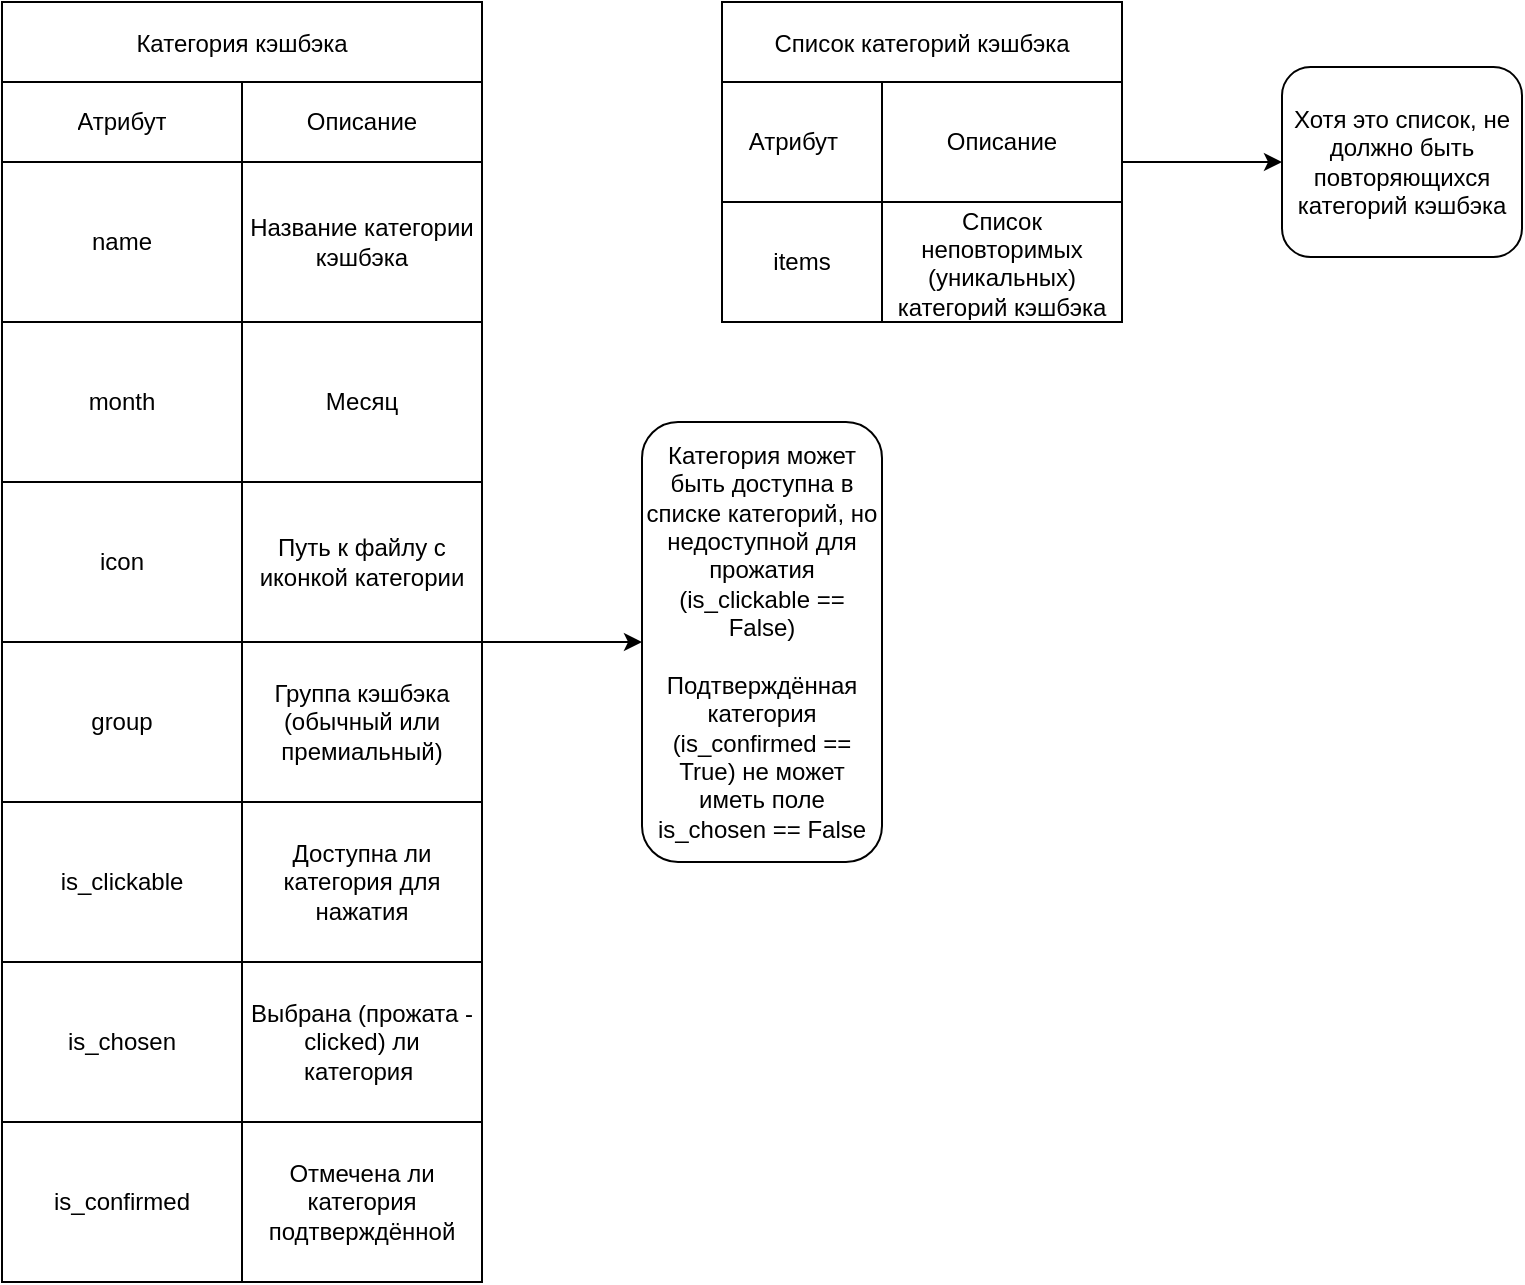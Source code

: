 <mxfile version="24.7.17">
  <diagram name="Page-1" id="cx02CMatr94ILN04bPKe">
    <mxGraphModel dx="1368" dy="835" grid="1" gridSize="10" guides="1" tooltips="1" connect="1" arrows="1" fold="1" page="1" pageScale="1" pageWidth="1100" pageHeight="850" math="0" shadow="0">
      <root>
        <mxCell id="0" />
        <mxCell id="1" parent="0" />
        <mxCell id="ibllBAHYzR9Kgjg2L-2O-74" value="" style="edgeStyle=orthogonalEdgeStyle;rounded=0;orthogonalLoop=1;jettySize=auto;html=1;" parent="1" source="ibllBAHYzR9Kgjg2L-2O-44" target="ibllBAHYzR9Kgjg2L-2O-73" edge="1">
          <mxGeometry relative="1" as="geometry" />
        </mxCell>
        <mxCell id="ibllBAHYzR9Kgjg2L-2O-44" value="Категория кэшбэка" style="shape=table;startSize=40;container=1;collapsible=0;childLayout=tableLayout;" parent="1" vertex="1">
          <mxGeometry x="40" y="40" width="240" height="640" as="geometry" />
        </mxCell>
        <mxCell id="ibllBAHYzR9Kgjg2L-2O-45" value="" style="shape=tableRow;horizontal=0;startSize=0;swimlaneHead=0;swimlaneBody=0;strokeColor=inherit;top=0;left=0;bottom=0;right=0;collapsible=0;dropTarget=0;fillColor=none;points=[[0,0.5],[1,0.5]];portConstraint=eastwest;" parent="ibllBAHYzR9Kgjg2L-2O-44" vertex="1">
          <mxGeometry y="40" width="240" height="40" as="geometry" />
        </mxCell>
        <mxCell id="ibllBAHYzR9Kgjg2L-2O-46" value="Атрибут" style="shape=partialRectangle;html=1;whiteSpace=wrap;connectable=0;strokeColor=inherit;overflow=hidden;fillColor=none;top=0;left=0;bottom=0;right=0;pointerEvents=1;" parent="ibllBAHYzR9Kgjg2L-2O-45" vertex="1">
          <mxGeometry width="120" height="40" as="geometry">
            <mxRectangle width="120" height="40" as="alternateBounds" />
          </mxGeometry>
        </mxCell>
        <mxCell id="ibllBAHYzR9Kgjg2L-2O-48" value="Описание" style="shape=partialRectangle;html=1;whiteSpace=wrap;connectable=0;strokeColor=inherit;overflow=hidden;fillColor=none;top=0;left=0;bottom=0;right=0;pointerEvents=1;" parent="ibllBAHYzR9Kgjg2L-2O-45" vertex="1">
          <mxGeometry x="120" width="120" height="40" as="geometry">
            <mxRectangle width="120" height="40" as="alternateBounds" />
          </mxGeometry>
        </mxCell>
        <mxCell id="ibllBAHYzR9Kgjg2L-2O-50" value="" style="shape=tableRow;horizontal=0;startSize=0;swimlaneHead=0;swimlaneBody=0;strokeColor=inherit;top=0;left=0;bottom=0;right=0;collapsible=0;dropTarget=0;fillColor=none;points=[[0,0.5],[1,0.5]];portConstraint=eastwest;" parent="ibllBAHYzR9Kgjg2L-2O-44" vertex="1">
          <mxGeometry y="80" width="240" height="80" as="geometry" />
        </mxCell>
        <mxCell id="ibllBAHYzR9Kgjg2L-2O-51" value="name" style="shape=partialRectangle;html=1;whiteSpace=wrap;connectable=0;strokeColor=inherit;overflow=hidden;fillColor=none;top=0;left=0;bottom=0;right=0;pointerEvents=1;" parent="ibllBAHYzR9Kgjg2L-2O-50" vertex="1">
          <mxGeometry width="120" height="80" as="geometry">
            <mxRectangle width="120" height="80" as="alternateBounds" />
          </mxGeometry>
        </mxCell>
        <mxCell id="ibllBAHYzR9Kgjg2L-2O-53" value="Название категории кэшбэка" style="shape=partialRectangle;html=1;whiteSpace=wrap;connectable=0;strokeColor=inherit;overflow=hidden;fillColor=none;top=0;left=0;bottom=0;right=0;pointerEvents=1;" parent="ibllBAHYzR9Kgjg2L-2O-50" vertex="1">
          <mxGeometry x="120" width="120" height="80" as="geometry">
            <mxRectangle width="120" height="80" as="alternateBounds" />
          </mxGeometry>
        </mxCell>
        <mxCell id="ibllBAHYzR9Kgjg2L-2O-91" style="shape=tableRow;horizontal=0;startSize=0;swimlaneHead=0;swimlaneBody=0;strokeColor=inherit;top=0;left=0;bottom=0;right=0;collapsible=0;dropTarget=0;fillColor=none;points=[[0,0.5],[1,0.5]];portConstraint=eastwest;" parent="ibllBAHYzR9Kgjg2L-2O-44" vertex="1">
          <mxGeometry y="160" width="240" height="80" as="geometry" />
        </mxCell>
        <mxCell id="ibllBAHYzR9Kgjg2L-2O-92" value="month" style="shape=partialRectangle;html=1;whiteSpace=wrap;connectable=0;strokeColor=inherit;overflow=hidden;fillColor=none;top=0;left=0;bottom=0;right=0;pointerEvents=1;" parent="ibllBAHYzR9Kgjg2L-2O-91" vertex="1">
          <mxGeometry width="120" height="80" as="geometry">
            <mxRectangle width="120" height="80" as="alternateBounds" />
          </mxGeometry>
        </mxCell>
        <mxCell id="ibllBAHYzR9Kgjg2L-2O-94" value="Месяц" style="shape=partialRectangle;html=1;whiteSpace=wrap;connectable=0;strokeColor=inherit;overflow=hidden;fillColor=none;top=0;left=0;bottom=0;right=0;pointerEvents=1;" parent="ibllBAHYzR9Kgjg2L-2O-91" vertex="1">
          <mxGeometry x="120" width="120" height="80" as="geometry">
            <mxRectangle width="120" height="80" as="alternateBounds" />
          </mxGeometry>
        </mxCell>
        <mxCell id="ibllBAHYzR9Kgjg2L-2O-55" value="" style="shape=tableRow;horizontal=0;startSize=0;swimlaneHead=0;swimlaneBody=0;strokeColor=inherit;top=0;left=0;bottom=0;right=0;collapsible=0;dropTarget=0;fillColor=none;points=[[0,0.5],[1,0.5]];portConstraint=eastwest;" parent="ibllBAHYzR9Kgjg2L-2O-44" vertex="1">
          <mxGeometry y="240" width="240" height="80" as="geometry" />
        </mxCell>
        <mxCell id="ibllBAHYzR9Kgjg2L-2O-56" value="icon" style="shape=partialRectangle;html=1;whiteSpace=wrap;connectable=0;strokeColor=inherit;overflow=hidden;fillColor=none;top=0;left=0;bottom=0;right=0;pointerEvents=1;" parent="ibllBAHYzR9Kgjg2L-2O-55" vertex="1">
          <mxGeometry width="120" height="80" as="geometry">
            <mxRectangle width="120" height="80" as="alternateBounds" />
          </mxGeometry>
        </mxCell>
        <mxCell id="ibllBAHYzR9Kgjg2L-2O-58" value="Путь к файлу с иконкой категории" style="shape=partialRectangle;html=1;whiteSpace=wrap;connectable=0;strokeColor=inherit;overflow=hidden;fillColor=none;top=0;left=0;bottom=0;right=0;pointerEvents=1;" parent="ibllBAHYzR9Kgjg2L-2O-55" vertex="1">
          <mxGeometry x="120" width="120" height="80" as="geometry">
            <mxRectangle width="120" height="80" as="alternateBounds" />
          </mxGeometry>
        </mxCell>
        <mxCell id="ibllBAHYzR9Kgjg2L-2O-128" style="shape=tableRow;horizontal=0;startSize=0;swimlaneHead=0;swimlaneBody=0;strokeColor=inherit;top=0;left=0;bottom=0;right=0;collapsible=0;dropTarget=0;fillColor=none;points=[[0,0.5],[1,0.5]];portConstraint=eastwest;" parent="ibllBAHYzR9Kgjg2L-2O-44" vertex="1">
          <mxGeometry y="320" width="240" height="80" as="geometry" />
        </mxCell>
        <mxCell id="ibllBAHYzR9Kgjg2L-2O-129" value="group" style="shape=partialRectangle;html=1;whiteSpace=wrap;connectable=0;strokeColor=inherit;overflow=hidden;fillColor=none;top=0;left=0;bottom=0;right=0;pointerEvents=1;" parent="ibllBAHYzR9Kgjg2L-2O-128" vertex="1">
          <mxGeometry width="120" height="80" as="geometry">
            <mxRectangle width="120" height="80" as="alternateBounds" />
          </mxGeometry>
        </mxCell>
        <mxCell id="ibllBAHYzR9Kgjg2L-2O-131" value="Группа кэшбэка (обычный или премиальный)" style="shape=partialRectangle;html=1;whiteSpace=wrap;connectable=0;strokeColor=inherit;overflow=hidden;fillColor=none;top=0;left=0;bottom=0;right=0;pointerEvents=1;" parent="ibllBAHYzR9Kgjg2L-2O-128" vertex="1">
          <mxGeometry x="120" width="120" height="80" as="geometry">
            <mxRectangle width="120" height="80" as="alternateBounds" />
          </mxGeometry>
        </mxCell>
        <mxCell id="ibllBAHYzR9Kgjg2L-2O-60" value="" style="shape=tableRow;horizontal=0;startSize=0;swimlaneHead=0;swimlaneBody=0;strokeColor=inherit;top=0;left=0;bottom=0;right=0;collapsible=0;dropTarget=0;fillColor=none;points=[[0,0.5],[1,0.5]];portConstraint=eastwest;" parent="ibllBAHYzR9Kgjg2L-2O-44" vertex="1">
          <mxGeometry y="400" width="240" height="80" as="geometry" />
        </mxCell>
        <mxCell id="ibllBAHYzR9Kgjg2L-2O-61" value="is_clickable" style="shape=partialRectangle;html=1;whiteSpace=wrap;connectable=0;strokeColor=inherit;overflow=hidden;fillColor=none;top=0;left=0;bottom=0;right=0;pointerEvents=1;" parent="ibllBAHYzR9Kgjg2L-2O-60" vertex="1">
          <mxGeometry width="120" height="80" as="geometry">
            <mxRectangle width="120" height="80" as="alternateBounds" />
          </mxGeometry>
        </mxCell>
        <mxCell id="ibllBAHYzR9Kgjg2L-2O-63" value="Доступна ли категория для нажатия" style="shape=partialRectangle;html=1;whiteSpace=wrap;connectable=0;strokeColor=inherit;overflow=hidden;fillColor=none;top=0;left=0;bottom=0;right=0;pointerEvents=1;" parent="ibllBAHYzR9Kgjg2L-2O-60" vertex="1">
          <mxGeometry x="120" width="120" height="80" as="geometry">
            <mxRectangle width="120" height="80" as="alternateBounds" />
          </mxGeometry>
        </mxCell>
        <mxCell id="ibllBAHYzR9Kgjg2L-2O-65" style="shape=tableRow;horizontal=0;startSize=0;swimlaneHead=0;swimlaneBody=0;strokeColor=inherit;top=0;left=0;bottom=0;right=0;collapsible=0;dropTarget=0;fillColor=none;points=[[0,0.5],[1,0.5]];portConstraint=eastwest;" parent="ibllBAHYzR9Kgjg2L-2O-44" vertex="1">
          <mxGeometry y="480" width="240" height="80" as="geometry" />
        </mxCell>
        <mxCell id="ibllBAHYzR9Kgjg2L-2O-66" value="is_chosen" style="shape=partialRectangle;html=1;whiteSpace=wrap;connectable=0;strokeColor=inherit;overflow=hidden;fillColor=none;top=0;left=0;bottom=0;right=0;pointerEvents=1;" parent="ibllBAHYzR9Kgjg2L-2O-65" vertex="1">
          <mxGeometry width="120" height="80" as="geometry">
            <mxRectangle width="120" height="80" as="alternateBounds" />
          </mxGeometry>
        </mxCell>
        <mxCell id="ibllBAHYzR9Kgjg2L-2O-68" value="Выбрана (прожата - clicked) ли категория&amp;nbsp;" style="shape=partialRectangle;html=1;whiteSpace=wrap;connectable=0;strokeColor=inherit;overflow=hidden;fillColor=none;top=0;left=0;bottom=0;right=0;pointerEvents=1;" parent="ibllBAHYzR9Kgjg2L-2O-65" vertex="1">
          <mxGeometry x="120" width="120" height="80" as="geometry">
            <mxRectangle width="120" height="80" as="alternateBounds" />
          </mxGeometry>
        </mxCell>
        <mxCell id="ibllBAHYzR9Kgjg2L-2O-87" style="shape=tableRow;horizontal=0;startSize=0;swimlaneHead=0;swimlaneBody=0;strokeColor=inherit;top=0;left=0;bottom=0;right=0;collapsible=0;dropTarget=0;fillColor=none;points=[[0,0.5],[1,0.5]];portConstraint=eastwest;" parent="ibllBAHYzR9Kgjg2L-2O-44" vertex="1">
          <mxGeometry y="560" width="240" height="80" as="geometry" />
        </mxCell>
        <mxCell id="ibllBAHYzR9Kgjg2L-2O-88" value="is_confirmed" style="shape=partialRectangle;html=1;whiteSpace=wrap;connectable=0;strokeColor=inherit;overflow=hidden;fillColor=none;top=0;left=0;bottom=0;right=0;pointerEvents=1;" parent="ibllBAHYzR9Kgjg2L-2O-87" vertex="1">
          <mxGeometry width="120" height="80" as="geometry">
            <mxRectangle width="120" height="80" as="alternateBounds" />
          </mxGeometry>
        </mxCell>
        <mxCell id="ibllBAHYzR9Kgjg2L-2O-90" value="Отмечена ли категория подтверждённой" style="shape=partialRectangle;html=1;whiteSpace=wrap;connectable=0;strokeColor=inherit;overflow=hidden;fillColor=none;top=0;left=0;bottom=0;right=0;pointerEvents=1;" parent="ibllBAHYzR9Kgjg2L-2O-87" vertex="1">
          <mxGeometry x="120" width="120" height="80" as="geometry">
            <mxRectangle width="120" height="80" as="alternateBounds" />
          </mxGeometry>
        </mxCell>
        <mxCell id="ibllBAHYzR9Kgjg2L-2O-73" value="Категория может быть доступна в списке категорий, но недоступной для прожатия (is_clickable == False)&lt;div&gt;&lt;br&gt;&lt;/div&gt;&lt;div&gt;Подтверждённая категория (is_confirmed == True) не может иметь поле is_chosen == False&lt;/div&gt;" style="rounded=1;whiteSpace=wrap;html=1;startSize=40;" parent="1" vertex="1">
          <mxGeometry x="360" y="250" width="120" height="220" as="geometry" />
        </mxCell>
        <mxCell id="ibllBAHYzR9Kgjg2L-2O-158" value="" style="edgeStyle=orthogonalEdgeStyle;rounded=0;orthogonalLoop=1;jettySize=auto;html=1;" parent="1" source="ibllBAHYzR9Kgjg2L-2O-148" target="ibllBAHYzR9Kgjg2L-2O-157" edge="1">
          <mxGeometry relative="1" as="geometry" />
        </mxCell>
        <mxCell id="ibllBAHYzR9Kgjg2L-2O-148" value="Список категорий кэшбэка" style="shape=table;startSize=40;container=1;collapsible=0;childLayout=tableLayout;" parent="1" vertex="1">
          <mxGeometry x="400" y="40" width="200" height="160" as="geometry" />
        </mxCell>
        <mxCell id="ibllBAHYzR9Kgjg2L-2O-149" value="" style="shape=tableRow;horizontal=0;startSize=0;swimlaneHead=0;swimlaneBody=0;strokeColor=inherit;top=0;left=0;bottom=0;right=0;collapsible=0;dropTarget=0;fillColor=none;points=[[0,0.5],[1,0.5]];portConstraint=eastwest;" parent="ibllBAHYzR9Kgjg2L-2O-148" vertex="1">
          <mxGeometry y="40" width="200" height="60" as="geometry" />
        </mxCell>
        <mxCell id="ibllBAHYzR9Kgjg2L-2O-150" value="Атрибут&lt;span style=&quot;white-space: pre;&quot;&gt;&#x9;&lt;/span&gt;" style="shape=partialRectangle;html=1;whiteSpace=wrap;connectable=0;strokeColor=inherit;overflow=hidden;fillColor=none;top=0;left=0;bottom=0;right=0;pointerEvents=1;" parent="ibllBAHYzR9Kgjg2L-2O-149" vertex="1">
          <mxGeometry width="80" height="60" as="geometry">
            <mxRectangle width="80" height="60" as="alternateBounds" />
          </mxGeometry>
        </mxCell>
        <mxCell id="ibllBAHYzR9Kgjg2L-2O-152" value="Описание" style="shape=partialRectangle;html=1;whiteSpace=wrap;connectable=0;strokeColor=inherit;overflow=hidden;fillColor=none;top=0;left=0;bottom=0;right=0;pointerEvents=1;" parent="ibllBAHYzR9Kgjg2L-2O-149" vertex="1">
          <mxGeometry x="80" width="120" height="60" as="geometry">
            <mxRectangle width="120" height="60" as="alternateBounds" />
          </mxGeometry>
        </mxCell>
        <mxCell id="ibllBAHYzR9Kgjg2L-2O-153" value="" style="shape=tableRow;horizontal=0;startSize=0;swimlaneHead=0;swimlaneBody=0;strokeColor=inherit;top=0;left=0;bottom=0;right=0;collapsible=0;dropTarget=0;fillColor=none;points=[[0,0.5],[1,0.5]];portConstraint=eastwest;" parent="ibllBAHYzR9Kgjg2L-2O-148" vertex="1">
          <mxGeometry y="100" width="200" height="60" as="geometry" />
        </mxCell>
        <mxCell id="ibllBAHYzR9Kgjg2L-2O-154" value="items" style="shape=partialRectangle;html=1;whiteSpace=wrap;connectable=0;strokeColor=inherit;overflow=hidden;fillColor=none;top=0;left=0;bottom=0;right=0;pointerEvents=1;" parent="ibllBAHYzR9Kgjg2L-2O-153" vertex="1">
          <mxGeometry width="80" height="60" as="geometry">
            <mxRectangle width="80" height="60" as="alternateBounds" />
          </mxGeometry>
        </mxCell>
        <mxCell id="ibllBAHYzR9Kgjg2L-2O-156" value="Список неповторимых (уникальных) категорий кэшбэка" style="shape=partialRectangle;html=1;whiteSpace=wrap;connectable=0;strokeColor=inherit;overflow=hidden;fillColor=none;top=0;left=0;bottom=0;right=0;pointerEvents=1;" parent="ibllBAHYzR9Kgjg2L-2O-153" vertex="1">
          <mxGeometry x="80" width="120" height="60" as="geometry">
            <mxRectangle width="120" height="60" as="alternateBounds" />
          </mxGeometry>
        </mxCell>
        <mxCell id="ibllBAHYzR9Kgjg2L-2O-157" value="Хотя это список, не должно быть повторяющихся категорий кэшбэка" style="rounded=1;whiteSpace=wrap;html=1;startSize=40;" parent="1" vertex="1">
          <mxGeometry x="680" y="72.5" width="120" height="95" as="geometry" />
        </mxCell>
      </root>
    </mxGraphModel>
  </diagram>
</mxfile>
